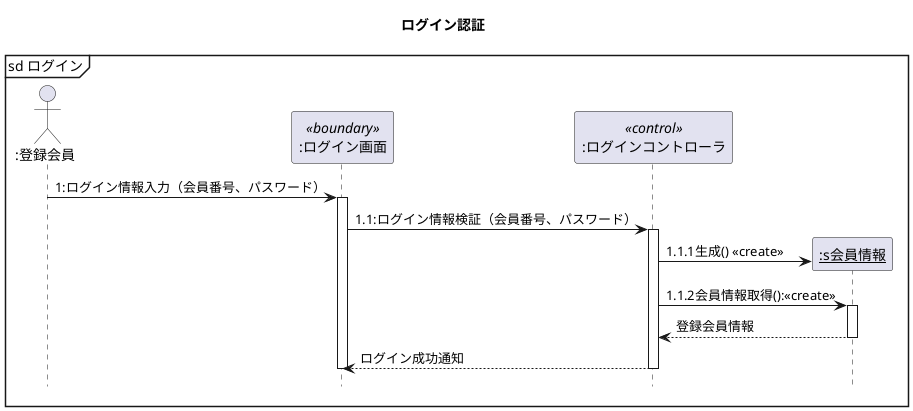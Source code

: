@startuml 図４－１シーケンス図の例
title ログイン認証
hide footbox
Actor ":登録会員" as member
participant ":ログイン画面" as boundary <<boundary>>
participant ":ログインコントローラ" as control <<control>>
' participant "会員情報" as entity

mainframe sd ログイン 

member -> boundary : 1:ログイン情報入力（会員番号、パスワード）
activate  boundary
    boundary -> control : 1.1:ログイン情報検証（会員番号、パスワード）


    activate control
        create  "<u>:s会員情報</u>" as entity
        control -> entity :1.1.1生成() <<create>>
        control -> entity : 1.1.2会員情報取得():<<create>>
    
        activate entity
            control <-- entity : 登録会員情報
        deactivate entity

    boundary <-- control : ログイン成功通知
        
    deactivate control

deactivate boundary
    

' control -> entity : <<create>>\n1.1.1生成():
' control -> entity : 1.1.2会員情報取得():<<create>>
' control <- entity : 登録会員情報


@enduml